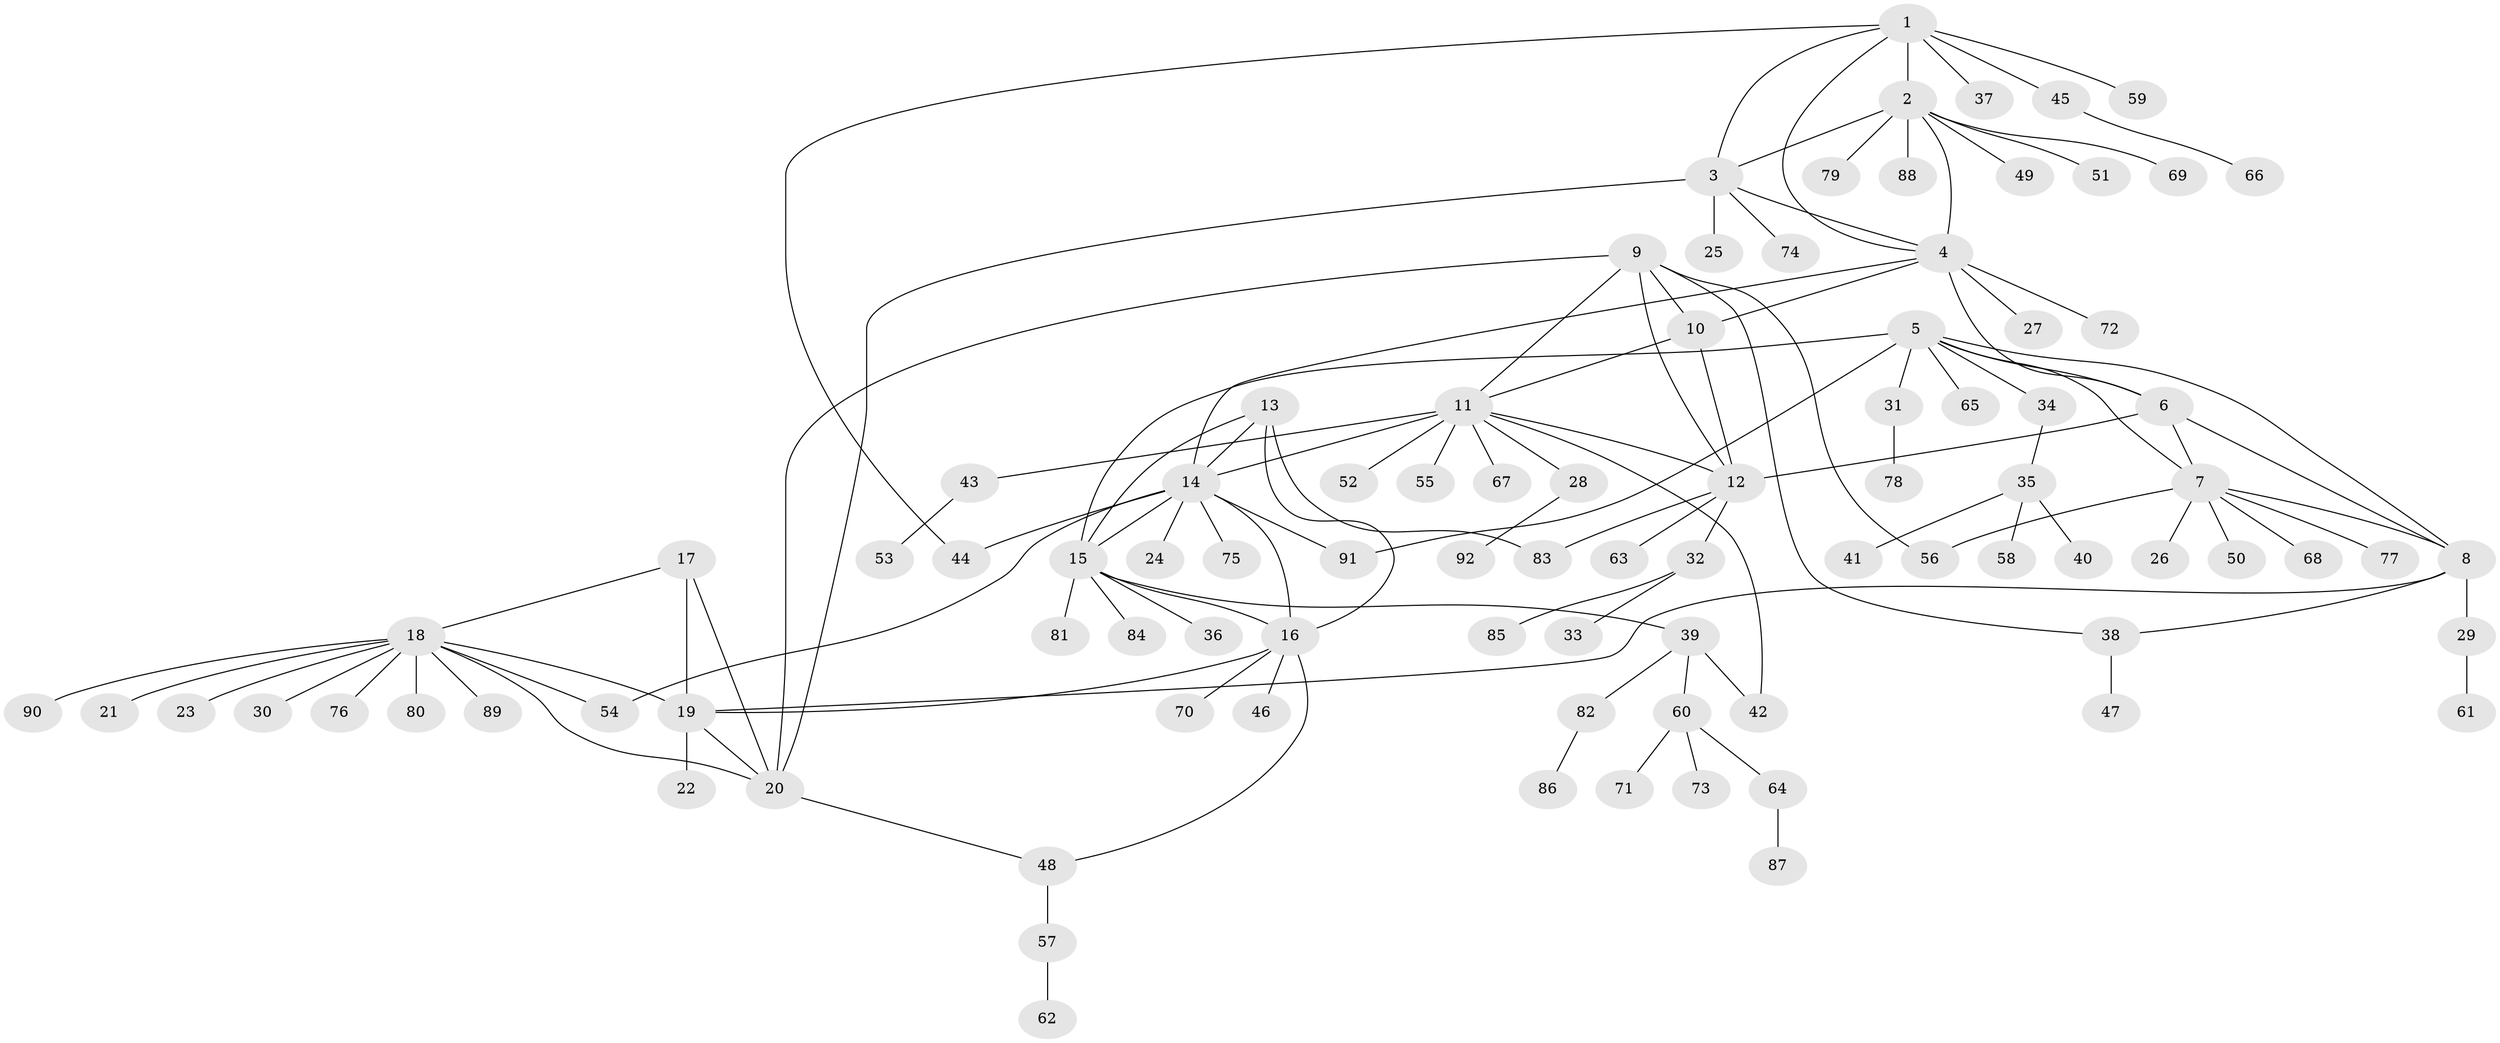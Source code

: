 // coarse degree distribution, {6: 0.08695652173913043, 7: 0.06521739130434782, 3: 0.043478260869565216, 5: 0.08695652173913043, 4: 0.043478260869565216, 1: 0.5217391304347826, 2: 0.10869565217391304, 8: 0.021739130434782608, 9: 0.021739130434782608}
// Generated by graph-tools (version 1.1) at 2025/37/03/04/25 23:37:47]
// undirected, 92 vertices, 120 edges
graph export_dot {
  node [color=gray90,style=filled];
  1;
  2;
  3;
  4;
  5;
  6;
  7;
  8;
  9;
  10;
  11;
  12;
  13;
  14;
  15;
  16;
  17;
  18;
  19;
  20;
  21;
  22;
  23;
  24;
  25;
  26;
  27;
  28;
  29;
  30;
  31;
  32;
  33;
  34;
  35;
  36;
  37;
  38;
  39;
  40;
  41;
  42;
  43;
  44;
  45;
  46;
  47;
  48;
  49;
  50;
  51;
  52;
  53;
  54;
  55;
  56;
  57;
  58;
  59;
  60;
  61;
  62;
  63;
  64;
  65;
  66;
  67;
  68;
  69;
  70;
  71;
  72;
  73;
  74;
  75;
  76;
  77;
  78;
  79;
  80;
  81;
  82;
  83;
  84;
  85;
  86;
  87;
  88;
  89;
  90;
  91;
  92;
  1 -- 2;
  1 -- 3;
  1 -- 4;
  1 -- 37;
  1 -- 44;
  1 -- 45;
  1 -- 59;
  2 -- 3;
  2 -- 4;
  2 -- 49;
  2 -- 51;
  2 -- 69;
  2 -- 79;
  2 -- 88;
  3 -- 4;
  3 -- 20;
  3 -- 25;
  3 -- 74;
  4 -- 6;
  4 -- 10;
  4 -- 14;
  4 -- 27;
  4 -- 72;
  5 -- 6;
  5 -- 7;
  5 -- 8;
  5 -- 15;
  5 -- 31;
  5 -- 34;
  5 -- 65;
  5 -- 91;
  6 -- 7;
  6 -- 8;
  6 -- 12;
  7 -- 8;
  7 -- 26;
  7 -- 50;
  7 -- 56;
  7 -- 68;
  7 -- 77;
  8 -- 19;
  8 -- 29;
  8 -- 38;
  9 -- 10;
  9 -- 11;
  9 -- 12;
  9 -- 20;
  9 -- 38;
  9 -- 56;
  10 -- 11;
  10 -- 12;
  11 -- 12;
  11 -- 14;
  11 -- 28;
  11 -- 42;
  11 -- 43;
  11 -- 52;
  11 -- 55;
  11 -- 67;
  12 -- 32;
  12 -- 63;
  12 -- 83;
  13 -- 14;
  13 -- 15;
  13 -- 16;
  13 -- 83;
  14 -- 15;
  14 -- 16;
  14 -- 24;
  14 -- 44;
  14 -- 54;
  14 -- 75;
  14 -- 91;
  15 -- 16;
  15 -- 36;
  15 -- 39;
  15 -- 81;
  15 -- 84;
  16 -- 19;
  16 -- 46;
  16 -- 48;
  16 -- 70;
  17 -- 18;
  17 -- 19;
  17 -- 20;
  18 -- 19;
  18 -- 20;
  18 -- 21;
  18 -- 23;
  18 -- 30;
  18 -- 54;
  18 -- 76;
  18 -- 80;
  18 -- 89;
  18 -- 90;
  19 -- 20;
  19 -- 22;
  20 -- 48;
  28 -- 92;
  29 -- 61;
  31 -- 78;
  32 -- 33;
  32 -- 85;
  34 -- 35;
  35 -- 40;
  35 -- 41;
  35 -- 58;
  38 -- 47;
  39 -- 42;
  39 -- 60;
  39 -- 82;
  43 -- 53;
  45 -- 66;
  48 -- 57;
  57 -- 62;
  60 -- 64;
  60 -- 71;
  60 -- 73;
  64 -- 87;
  82 -- 86;
}
